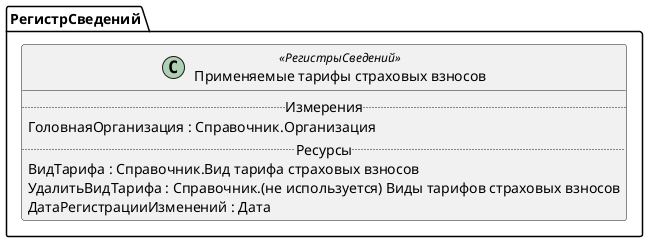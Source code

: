 ﻿@startuml ПрименяемыеТарифыСтраховыхВзносов
'!include templates.wsd
'..\include templates.wsd
class РегистрСведений.ПрименяемыеТарифыСтраховыхВзносов as "Применяемые тарифы страховых взносов" <<РегистрыСведений>>
{
..Измерения..
ГоловнаяОрганизация : Справочник.Организация
..Ресурсы..
ВидТарифа : Справочник.Вид тарифа страховых взносов
УдалитьВидТарифа : Справочник.(не используется) Виды тарифов страховых взносов
ДатаРегистрацииИзменений : Дата
}
@enduml

